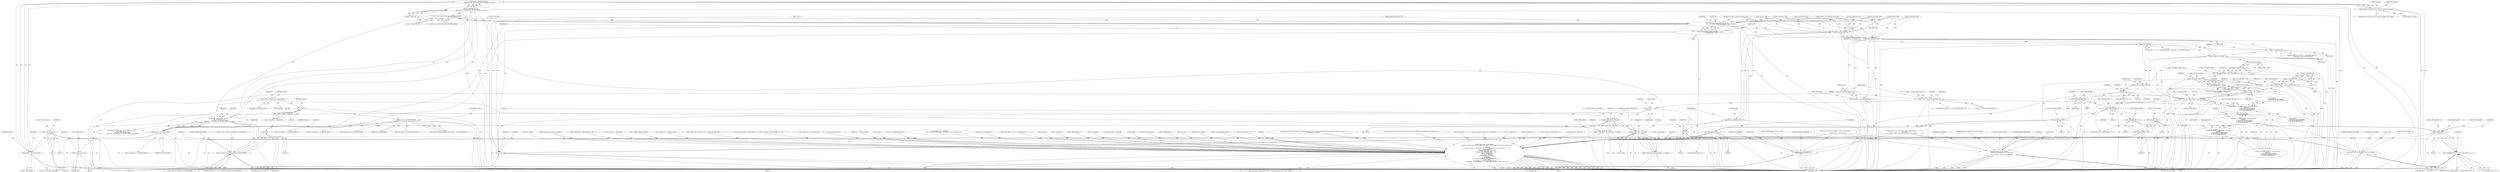 digraph "0_FFmpeg_29ffeef5e73b8f41ff3a3f2242d356759c66f91f@API" {
"1002265" [label="(Call,slice_type != h0->last_slice_type ||\n         memcmp(h0->last_ref_count, h0->ref_count, sizeof(h0->ref_count)))"];
"1002266" [label="(Call,slice_type != h0->last_slice_type)"];
"1002256" [label="(Call,slice_type != AV_PICTURE_TYPE_I)"];
"1000288" [label="(Call,slice_type & 3)"];
"1000274" [label="(Call,slice_type = golomb_to_pict_type[slice_type])"];
"1001058" [label="(Call,slice_type == AV_PICTURE_TYPE_B)"];
"1001900" [label="(Call,h0->last_slice_type = -1)"];
"1001904" [label="(Call,-1)"];
"1002271" [label="(Call,memcmp(h0->last_ref_count, h0->ref_count, sizeof(h0->ref_count)))"];
"1002259" [label="(Call,h0->current_slice == 0 ||\n         slice_type != h0->last_slice_type ||\n         memcmp(h0->last_ref_count, h0->ref_count, sizeof(h0->ref_count)))"];
"1002255" [label="(Call,slice_type != AV_PICTURE_TYPE_I &&\n        (h0->current_slice == 0 ||\n         slice_type != h0->last_slice_type ||\n         memcmp(h0->last_ref_count, h0->ref_count, sizeof(h0->ref_count))))"];
"1002408" [label="(Call,!(h->avctx->active_thread_type & FF_THREAD_FRAME) ||\n                                             h0->current_slice == 0)"];
"1002402" [label="(Call,ff_h264_decode_ref_pic_marking(h0, &h->gb,\n                                             !(h->avctx->active_thread_type & FF_THREAD_FRAME) ||\n                                             h0->current_slice == 0))"];
"1002400" [label="(Call,ret = ff_h264_decode_ref_pic_marking(h0, &h->gb,\n                                             !(h->avctx->active_thread_type & FF_THREAD_FRAME) ||\n                                             h0->current_slice == 0))"];
"1002424" [label="(Call,ret < 0)"];
"1002423" [label="(Call,ret < 0 && (h->avctx->err_recognition & AV_EF_EXPLODE))"];
"1002493" [label="(Call,get_ue_golomb_31(&h->gb))"];
"1002491" [label="(Call,tmp = get_ue_golomb_31(&h->gb))"];
"1002499" [label="(Call,tmp > 2)"];
"1002511" [label="(Call,h->cabac_init_idc = tmp)"];
"1002529" [label="(Call,get_se_golomb(&h->gb))"];
"1002521" [label="(Call,tmp = h->pps.init_qp + get_se_golomb(&h->gb))"];
"1002535" [label="(Call,tmp > 51 + 6 * (h->sps.bit_depth_luma - 8))"];
"1002549" [label="(Call,av_log(h->avctx, AV_LOG_ERROR, \"QP %u out of range\n\", tmp))"];
"1002558" [label="(Call,h->qscale       = tmp)"];
"1002569" [label="(Call,get_chroma_qp(h, 0, h->qscale))"];
"1002563" [label="(Call,h->chroma_qp[0] = get_chroma_qp(h, 0, h->qscale))"];
"1002581" [label="(Call,get_chroma_qp(h, 1, h->qscale))"];
"1002575" [label="(Call,h->chroma_qp[1] = get_chroma_qp(h, 1, h->qscale))"];
"1002835" [label="(Call,h != h0)"];
"1003305" [label="(Call,av_log(h->avctx, AV_LOG_DEBUG,\n               \"slice:%d %s mb:%d %c%s%s pps:%u frame:%d poc:%d/%d ref:%d/%d qp:%d loop:%d:%d:%d weight:%d%s %s\n\",\n               h->slice_num,\n               (h->picture_structure == PICT_FRAME ? \"F\" : h->picture_structure == PICT_TOP_FIELD ? \"T\" : \"B\"),\n               first_mb_in_slice,\n               av_get_picture_type_char(h->slice_type),\n               h->slice_type_fixed ? \" fix\" : \"\",\n               h->nal_unit_type == NAL_IDR_SLICE ? \" IDR\" : \"\",\n               pps_id, h->frame_num,\n               h->cur_pic_ptr->field_poc[0],\n               h->cur_pic_ptr->field_poc[1],\n               h->ref_count[0], h->ref_count[1],\n               h->qscale,\n               h->deblocking_filter,\n               h->slice_alpha_c0_offset / 2 - 26, h->slice_beta_offset / 2 - 26,\n               h->use_weight,\n               h->use_weight == 1 && h->use_weight_chroma ? \"c\" : \"\",\n               h->slice_type == AV_PICTURE_TYPE_B ? (h->direct_spatial_mv_pred ? \"SPAT\" : \"TEMP\") : \"\"))"];
"1002523" [label="(Call,h->pps.init_qp + get_se_golomb(&h->gb))"];
"1002593" [label="(Call,get_bits1(&h->gb))"];
"1002610" [label="(Call,get_se_golomb(&h->gb))"];
"1002639" [label="(Call,get_ue_golomb_31(&h->gb))"];
"1002637" [label="(Call,tmp = get_ue_golomb_31(&h->gb))"];
"1002645" [label="(Call,tmp > 2)"];
"1002649" [label="(Call,av_log(h->avctx, AV_LOG_ERROR,\n                   \"deblocking_filter_idc %u out of range\n\", tmp))"];
"1002658" [label="(Call,h->deblocking_filter = tmp)"];
"1002664" [label="(Call,h->deblocking_filter < 2)"];
"1002669" [label="(Call,h->deblocking_filter ^= 1)"];
"1002785" [label="(Call,h->deblocking_filter == 1)"];
"1002784" [label="(Call,h->deblocking_filter == 1 && h0->max_contexts > 1)"];
"1002684" [label="(Call,get_se_golomb(&h->gb))"];
"1002683" [label="(Call,get_se_golomb(&h->gb) << 1)"];
"1002679" [label="(Call,h->slice_alpha_c0_offset += get_se_golomb(&h->gb) << 1)"];
"1002703" [label="(Call,h->slice_alpha_c0_offset > 104U)"];
"1002702" [label="(Call,h->slice_alpha_c0_offset > 104U ||\n                h->slice_beta_offset     > 104U)"];
"1002714" [label="(Call,av_log(h->avctx, AV_LOG_ERROR,\n                       \"deblocking filter parameters %d %d out of range\n\",\n                       h->slice_alpha_c0_offset, h->slice_beta_offset))"];
"1002856" [label="(Call,FFMIN(h->slice_alpha_c0_offset, h->slice_beta_offset))"];
"1002855" [label="(Call,FFMIN(h->slice_alpha_c0_offset, h->slice_beta_offset) -\n                   FFMAX3(0,\n                          h->pps.chroma_qp_index_offset[0],\n                          h->pps.chroma_qp_index_offset[1]) +\n                   6 * (h->sps.bit_depth_luma - 8))"];
"1002853" [label="(Call,52 -\n                   FFMIN(h->slice_alpha_c0_offset, h->slice_beta_offset) -\n                   FFMAX3(0,\n                          h->pps.chroma_qp_index_offset[0],\n                          h->pps.chroma_qp_index_offset[1]) +\n                   6 * (h->sps.bit_depth_luma - 8))"];
"1002847" [label="(Call,h->qp_thresh = 15 + 52 -\n                   FFMIN(h->slice_alpha_c0_offset, h->slice_beta_offset) -\n                   FFMAX3(0,\n                          h->pps.chroma_qp_index_offset[0],\n                          h->pps.chroma_qp_index_offset[1]) +\n                   6 * (h->sps.bit_depth_luma - 8))"];
"1002851" [label="(Call,15 + 52 -\n                   FFMIN(h->slice_alpha_c0_offset, h->slice_beta_offset) -\n                   FFMAX3(0,\n                          h->pps.chroma_qp_index_offset[0],\n                          h->pps.chroma_qp_index_offset[1]) +\n                   6 * (h->sps.bit_depth_luma - 8))"];
"1003383" [label="(Call,h->slice_alpha_c0_offset / 2)"];
"1003382" [label="(Call,h->slice_alpha_c0_offset / 2 - 26)"];
"1003390" [label="(Call,h->slice_beta_offset / 2)"];
"1003389" [label="(Call,h->slice_beta_offset / 2 - 26)"];
"1002695" [label="(Call,get_se_golomb(&h->gb))"];
"1002694" [label="(Call,get_se_golomb(&h->gb) << 1)"];
"1002690" [label="(Call,h->slice_beta_offset     += get_se_golomb(&h->gb) << 1)"];
"1002708" [label="(Call,h->slice_beta_offset     > 104U)"];
"1001909" [label="(Identifier,h)"];
"1002211" [label="(Call,get_se_golomb(&h->gb))"];
"1002549" [label="(Call,av_log(h->avctx, AV_LOG_ERROR, \"QP %u out of range\n\", tmp))"];
"1003371" [label="(Call,h->ref_count[1])"];
"1002653" [label="(Identifier,AV_LOG_ERROR)"];
"1002288" [label="(Identifier,h)"];
"1003304" [label="(Block,)"];
"1002805" [label="(Call,h->deblocking_filter = 2)"];
"1002275" [label="(Call,h0->ref_count)"];
"1003366" [label="(Call,h->ref_count[0])"];
"1002666" [label="(Identifier,h)"];
"1001905" [label="(Literal,1)"];
"1002673" [label="(Literal,1)"];
"1002620" [label="(Call,h->slice_alpha_c0_offset = 52)"];
"1001059" [label="(Identifier,slice_type)"];
"1002022" [label="(Call,first_mb_in_slice / h->mb_width)"];
"1002625" [label="(Call,h->slice_beta_offset     = 52)"];
"1002273" [label="(Identifier,h0)"];
"1000276" [label="(Call,golomb_to_pict_type[slice_type])"];
"1002800" [label="(Identifier,h)"];
"1002581" [label="(Call,get_chroma_qp(h, 1, h->qscale))"];
"1002668" [label="(Literal,2)"];
"1002685" [label="(Call,&h->gb)"];
"1003394" [label="(Literal,2)"];
"1002572" [label="(Call,h->qscale)"];
"1000281" [label="(Identifier,h)"];
"1002636" [label="(Block,)"];
"1003376" [label="(Call,h->qscale)"];
"1002847" [label="(Call,h->qp_thresh = 15 + 52 -\n                   FFMIN(h->slice_alpha_c0_offset, h->slice_beta_offset) -\n                   FFMAX3(0,\n                          h->pps.chroma_qp_index_offset[0],\n                          h->pps.chroma_qp_index_offset[1]) +\n                   6 * (h->sps.bit_depth_luma - 8))"];
"1002789" [label="(Literal,1)"];
"1003392" [label="(Identifier,h)"];
"1001914" [label="(Call,clone_slice(h, h0))"];
"1002849" [label="(Identifier,h)"];
"1002424" [label="(Call,ret < 0)"];
"1002523" [label="(Call,h->pps.init_qp + get_se_golomb(&h->gb))"];
"1002639" [label="(Call,get_ue_golomb_31(&h->gb))"];
"1002562" [label="(Identifier,tmp)"];
"1002648" [label="(Block,)"];
"1003384" [label="(Call,h->slice_alpha_c0_offset)"];
"1003329" [label="(Identifier,first_mb_in_slice)"];
"1002465" [label="(Call,h->slice_type_nos == AV_PICTURE_TYPE_B)"];
"1002894" [label="(Call,memcpy(h0->last_ref_count, h0->ref_count, sizeof(h0->last_ref_count)))"];
"1003379" [label="(Call,h->deblocking_filter)"];
"1002865" [label="(Literal,0)"];
"1002593" [label="(Call,get_bits1(&h->gb))"];
"1002492" [label="(Identifier,tmp)"];
"1003311" [label="(Call,h->slice_num)"];
"1002254" [label="(ControlStructure,if (slice_type != AV_PICTURE_TYPE_I &&\n        (h0->current_slice == 0 ||\n         slice_type != h0->last_slice_type ||\n         memcmp(h0->last_ref_count, h0->ref_count, sizeof(h0->ref_count)))))"];
"1002647" [label="(Literal,2)"];
"1002784" [label="(Call,h->deblocking_filter == 1 && h0->max_contexts > 1)"];
"1002718" [label="(Identifier,AV_LOG_ERROR)"];
"1001611" [label="(Call,ret < 0 && (h->avctx->err_recognition & AV_EF_EXPLODE))"];
"1003388" [label="(Literal,26)"];
"1002854" [label="(Literal,52)"];
"1000275" [label="(Identifier,slice_type)"];
"1002262" [label="(Identifier,h0)"];
"1003309" [label="(Identifier,AV_LOG_DEBUG)"];
"1002792" [label="(Identifier,h0)"];
"1002959" [label="(Call,h->slice_num&(MAX_SLICES-1))"];
"1003397" [label="(Identifier,h)"];
"1002689" [label="(Literal,1)"];
"1002696" [label="(Call,&h->gb)"];
"1002408" [label="(Call,!(h->avctx->active_thread_type & FF_THREAD_FRAME) ||\n                                             h0->current_slice == 0)"];
"1002575" [label="(Call,h->chroma_qp[1] = get_chroma_qp(h, 1, h->qscale))"];
"1002640" [label="(Call,&h->gb)"];
"1002498" [label="(ControlStructure,if (tmp > 2))"];
"1002663" [label="(ControlStructure,if (h->deblocking_filter < 2))"];
"1002563" [label="(Call,h->chroma_qp[0] = get_chroma_qp(h, 0, h->qscale))"];
"1002566" [label="(Identifier,h)"];
"1002259" [label="(Call,h0->current_slice == 0 ||\n         slice_type != h0->last_slice_type ||\n         memcmp(h0->last_ref_count, h0->ref_count, sizeof(h0->ref_count)))"];
"1002778" [label="(Call,h->deblocking_filter = 0)"];
"1002257" [label="(Identifier,slice_type)"];
"1000997" [label="(Call,get_bits(&h->gb, h->sps.log2_max_frame_num))"];
"1003382" [label="(Call,h->slice_alpha_c0_offset / 2 - 26)"];
"1001051" [label="(Call,!h->sps.direct_8x8_inference_flag && slice_type == AV_PICTURE_TYPE_B)"];
"1000279" [label="(Call,h->slice_type     = slice_type)"];
"1003334" [label="(Call,h->slice_type_fixed ? \" fix\" : \"\")"];
"1003425" [label="(Literal,0)"];
"1000289" [label="(Identifier,slice_type)"];
"1002880" [label="(Call,6 * (h->sps.bit_depth_luma - 8))"];
"1001058" [label="(Call,slice_type == AV_PICTURE_TYPE_B)"];
"1002975" [label="(Call,av_log(h->avctx, AV_LOG_WARNING, \"Possibly too many slices (%d >= %d), increase MAX_SLICES and recompile if there are artifacts\n\", h->slice_num, MAX_SLICES))"];
"1002402" [label="(Call,ff_h264_decode_ref_pic_marking(h0, &h->gb,\n                                             !(h->avctx->active_thread_type & FF_THREAD_FRAME) ||\n                                             h0->current_slice == 0))"];
"1002426" [label="(Literal,0)"];
"1003310" [label="(Literal,\"slice:%d %s mb:%d %c%s%s pps:%u frame:%d poc:%d/%d ref:%d/%d qp:%d loop:%d:%d:%d weight:%d%s %s\n\")"];
"1003349" [label="(Call,h->frame_num)"];
"1002651" [label="(Identifier,h)"];
"1002719" [label="(Literal,\"deblocking filter parameters %d %d out of range\n\")"];
"1003305" [label="(Call,av_log(h->avctx, AV_LOG_DEBUG,\n               \"slice:%d %s mb:%d %c%s%s pps:%u frame:%d poc:%d/%d ref:%d/%d qp:%d loop:%d:%d:%d weight:%d%s %s\n\",\n               h->slice_num,\n               (h->picture_structure == PICT_FRAME ? \"F\" : h->picture_structure == PICT_TOP_FIELD ? \"T\" : \"B\"),\n               first_mb_in_slice,\n               av_get_picture_type_char(h->slice_type),\n               h->slice_type_fixed ? \" fix\" : \"\",\n               h->nal_unit_type == NAL_IDR_SLICE ? \" IDR\" : \"\",\n               pps_id, h->frame_num,\n               h->cur_pic_ptr->field_poc[0],\n               h->cur_pic_ptr->field_poc[1],\n               h->ref_count[0], h->ref_count[1],\n               h->qscale,\n               h->deblocking_filter,\n               h->slice_alpha_c0_offset / 2 - 26, h->slice_beta_offset / 2 - 26,\n               h->use_weight,\n               h->use_weight == 1 && h->use_weight_chroma ? \"c\" : \"\",\n               h->slice_type == AV_PICTURE_TYPE_B ? (h->direct_spatial_mv_pred ? \"SPAT\" : \"TEMP\") : \"\"))"];
"1000126" [label="(MethodParameterIn,H264Context *h0)"];
"1002337" [label="(Call,h->slice_type_nos == AV_PICTURE_TYPE_B)"];
"1002564" [label="(Call,h->chroma_qp[0])"];
"1001754" [label="(Call,h0->cur_pic_ptr->frame_num != h->frame_num)"];
"1002836" [label="(Identifier,h)"];
"1002159" [label="(Call,get_se_golomb(&h->gb))"];
"1002834" [label="(ControlStructure,if (h != h0))"];
"1002088" [label="(Call,2 * h->frame_num)"];
"1003401" [label="(Call,h->use_weight == 1)"];
"1002417" [label="(Call,h0->current_slice == 0)"];
"1002529" [label="(Call,get_se_golomb(&h->gb))"];
"1003004" [label="(Call,h->slice_num & (MAX_SLICES - 1))"];
"1002535" [label="(Call,tmp > 51 + 6 * (h->sps.bit_depth_luma - 8))"];
"1002131" [label="(Call,get_bits(&h->gb, h->sps.log2_max_poc_lsb))"];
"1002733" [label="(Identifier,h)"];
"1002723" [label="(Call,h->slice_beta_offset)"];
"1001901" [label="(Call,h0->last_slice_type)"];
"1002451" [label="(Call,h->slice_type_nos == AV_PICTURE_TYPE_B)"];
"1002522" [label="(Identifier,tmp)"];
"1002534" [label="(ControlStructure,if (tmp > 51 + 6 * (h->sps.bit_depth_luma - 8)))"];
"1002720" [label="(Call,h->slice_alpha_c0_offset)"];
"1002680" [label="(Call,h->slice_alpha_c0_offset)"];
"1002491" [label="(Call,tmp = get_ue_golomb_31(&h->gb))"];
"1003352" [label="(Call,h->cur_pic_ptr->field_poc[0])"];
"1002524" [label="(Call,h->pps.init_qp)"];
"1002863" [label="(Call,FFMAX3(0,\n                          h->pps.chroma_qp_index_offset[0],\n                          h->pps.chroma_qp_index_offset[1]) +\n                   6 * (h->sps.bit_depth_luma - 8))"];
"1002186" [label="(Call,get_se_golomb(&h->gb))"];
"1002665" [label="(Call,h->deblocking_filter)"];
"1002670" [label="(Call,h->deblocking_filter)"];
"1002690" [label="(Call,h->slice_beta_offset     += get_se_golomb(&h->gb) << 1)"];
"1002638" [label="(Identifier,tmp)"];
"1002835" [label="(Call,h != h0)"];
"1002557" [label="(Identifier,AVERROR_INVALIDDATA)"];
"1002571" [label="(Literal,0)"];
"1003396" [label="(Call,h->use_weight)"];
"1002790" [label="(Call,h0->max_contexts > 1)"];
"1002700" [label="(Literal,1)"];
"1002536" [label="(Identifier,tmp)"];
"1003390" [label="(Call,h->slice_beta_offset / 2)"];
"1002848" [label="(Call,h->qp_thresh)"];
"1002598" [label="(ControlStructure,if (h->slice_type == AV_PICTURE_TYPE_SP ||\n        h->slice_type == AV_PICTURE_TYPE_SI))"];
"1002701" [label="(ControlStructure,if (h->slice_alpha_c0_offset > 104U ||\n                h->slice_beta_offset     > 104U))"];
"1002615" [label="(Call,h->deblocking_filter     = 1)"];
"1003389" [label="(Call,h->slice_beta_offset / 2 - 26)"];
"1003330" [label="(Call,av_get_picture_type_char(h->slice_type))"];
"1002403" [label="(Identifier,h0)"];
"1002499" [label="(Call,tmp > 2)"];
"1002610" [label="(Call,get_se_golomb(&h->gb))"];
"1002662" [label="(Identifier,tmp)"];
"1002786" [label="(Call,h->deblocking_filter)"];
"1002272" [label="(Call,h0->last_ref_count)"];
"1000125" [label="(MethodParameterIn,H264Context *h)"];
"1002602" [label="(Identifier,h)"];
"1002617" [label="(Identifier,h)"];
"1002286" [label="(Call,h->slice_type_nos != AV_PICTURE_TYPE_I)"];
"1002584" [label="(Call,h->qscale)"];
"1002660" [label="(Identifier,h)"];
"1002409" [label="(Call,!(h->avctx->active_thread_type & FF_THREAD_FRAME))"];
"1002476" [label="(Call,ff_h264_direct_ref_list_init(h))"];
"1002260" [label="(Call,h0->current_slice == 0)"];
"1002354" [label="(Call,h->slice_type_nos == AV_PICTURE_TYPE_B)"];
"1002684" [label="(Call,get_se_golomb(&h->gb))"];
"1002646" [label="(Identifier,tmp)"];
"1002650" [label="(Call,h->avctx)"];
"1002399" [label="(Block,)"];
"1002553" [label="(Identifier,AV_LOG_ERROR)"];
"1002695" [label="(Call,get_se_golomb(&h->gb))"];
"1002569" [label="(Call,get_chroma_qp(h, 0, h->qscale))"];
"1002678" [label="(Block,)"];
"1002539" [label="(Call,6 * (h->sps.bit_depth_luma - 8))"];
"1003340" [label="(Call,h->nal_unit_type == NAL_IDR_SLICE ? \" IDR\" : \"\")"];
"1002537" [label="(Call,51 + 6 * (h->sps.bit_depth_luma - 8))"];
"1002692" [label="(Identifier,h)"];
"1001904" [label="(Call,-1)"];
"1002889" [label="(Call,h0->last_slice_type = slice_type)"];
"1002669" [label="(Call,h->deblocking_filter ^= 1)"];
"1002438" [label="(Identifier,h)"];
"1002727" [label="(Identifier,AVERROR_INVALIDDATA)"];
"1002490" [label="(Block,)"];
"1002590" [label="(Identifier,h)"];
"1002708" [label="(Call,h->slice_beta_offset     > 104U)"];
"1002425" [label="(Identifier,ret)"];
"1002702" [label="(Call,h->slice_alpha_c0_offset > 104U ||\n                h->slice_beta_offset     > 104U)"];
"1002703" [label="(Call,h->slice_alpha_c0_offset > 104U)"];
"1002271" [label="(Call,memcmp(h0->last_ref_count, h0->ref_count, sizeof(h0->ref_count)))"];
"1002783" [label="(ControlStructure,if (h->deblocking_filter == 1 && h0->max_contexts > 1))"];
"1003395" [label="(Literal,26)"];
"1002266" [label="(Call,slice_type != h0->last_slice_type)"];
"1000274" [label="(Call,slice_type = golomb_to_pict_type[slice_type])"];
"1002423" [label="(Call,ret < 0 && (h->avctx->err_recognition & AV_EF_EXPLODE))"];
"1002255" [label="(Call,slice_type != AV_PICTURE_TYPE_I &&\n        (h0->current_slice == 0 ||\n         slice_type != h0->last_slice_type ||\n         memcmp(h0->last_ref_count, h0->ref_count, sizeof(h0->ref_count))))"];
"1002570" [label="(Identifier,h)"];
"1002969" [label="(Call,h->slice_num >= MAX_SLICES)"];
"1000980" [label="(Call,h->dequant_coeff_pps != pps_id)"];
"1001442" [label="(Call,h->frame_num != h->prev_frame_num)"];
"1002645" [label="(Call,tmp > 2)"];
"1002851" [label="(Call,15 + 52 -\n                   FFMIN(h->slice_alpha_c0_offset, h->slice_beta_offset) -\n                   FFMAX3(0,\n                          h->pps.chroma_qp_index_offset[0],\n                          h->pps.chroma_qp_index_offset[1]) +\n                   6 * (h->sps.bit_depth_luma - 8))"];
"1002284" [label="(Identifier,h)"];
"1002649" [label="(Call,av_log(h->avctx, AV_LOG_ERROR,\n                   \"deblocking_filter_idc %u out of range\n\", tmp))"];
"1002404" [label="(Call,&h->gb)"];
"1002655" [label="(Identifier,tmp)"];
"1002511" [label="(Call,h->cabac_init_idc = tmp)"];
"1002422" [label="(ControlStructure,if (ret < 0 && (h->avctx->err_recognition & AV_EF_EXPLODE)))"];
"1002709" [label="(Call,h->slice_beta_offset)"];
"1003411" [label="(Call,h->slice_type == AV_PICTURE_TYPE_B ? (h->direct_spatial_mv_pred ? \"SPAT\" : \"TEMP\") : \"\")"];
"1002659" [label="(Call,h->deblocking_filter)"];
"1000993" [label="(Call,h->frame_num = get_bits(&h->gb, h->sps.log2_max_frame_num))"];
"1002267" [label="(Identifier,slice_type)"];
"1002427" [label="(Call,h->avctx->err_recognition & AV_EF_EXPLODE)"];
"1003314" [label="(Call,h->picture_structure == PICT_FRAME ? \"F\" : h->picture_structure == PICT_TOP_FIELD ? \"T\" : \"B\")"];
"1002860" [label="(Call,h->slice_beta_offset)"];
"1002841" [label="(Identifier,h)"];
"1002594" [label="(Call,&h->gb)"];
"1002493" [label="(Call,get_ue_golomb_31(&h->gb))"];
"1002852" [label="(Literal,15)"];
"1001083" [label="(Call,get_bits1(&h->gb))"];
"1002714" [label="(Call,av_log(h->avctx, AV_LOG_ERROR,\n                       \"deblocking filter parameters %d %d out of range\n\",\n                       h->slice_alpha_c0_offset, h->slice_beta_offset))"];
"1003391" [label="(Call,h->slice_beta_offset)"];
"1002512" [label="(Call,h->cabac_init_idc)"];
"1002611" [label="(Call,&h->gb)"];
"1002435" [label="(Identifier,AVERROR_INVALIDDATA)"];
"1002679" [label="(Call,h->slice_alpha_c0_offset += get_se_golomb(&h->gb) << 1)"];
"1002500" [label="(Identifier,tmp)"];
"1002239" [label="(Call,get_ue_golomb(&h->gb))"];
"1002501" [label="(Literal,2)"];
"1002400" [label="(Call,ret = ff_h264_decode_ref_pic_marking(h0, &h->gb,\n                                             !(h->avctx->active_thread_type & FF_THREAD_FRAME) ||\n                                             h0->current_slice == 0))"];
"1002705" [label="(Identifier,h)"];
"1002712" [label="(Literal,104U)"];
"1002715" [label="(Call,h->avctx)"];
"1002401" [label="(Identifier,ret)"];
"1002713" [label="(Block,)"];
"1002576" [label="(Call,h->chroma_qp[1])"];
"1001460" [label="(Call,h->frame_num != (h->prev_frame_num + 1) % (1 << h->sps.log2_max_frame_num))"];
"1002582" [label="(Identifier,h)"];
"1002548" [label="(Block,)"];
"1002654" [label="(Literal,\"deblocking_filter_idc %u out of range\n\")"];
"1002530" [label="(Call,&h->gb)"];
"1002657" [label="(Identifier,AVERROR_INVALIDDATA)"];
"1002853" [label="(Call,52 -\n                   FFMIN(h->slice_alpha_c0_offset, h->slice_beta_offset) -\n                   FFMAX3(0,\n                          h->pps.chroma_qp_index_offset[0],\n                          h->pps.chroma_qp_index_offset[1]) +\n                   6 * (h->sps.bit_depth_luma - 8))"];
"1000306" [label="(Call,pps_id >= MAX_PPS_COUNT)"];
"1002551" [label="(Identifier,h)"];
"1002676" [label="(Identifier,h)"];
"1001908" [label="(Call,h != h0)"];
"1002671" [label="(Identifier,h)"];
"1002550" [label="(Call,h->avctx)"];
"1002637" [label="(Call,tmp = get_ue_golomb_31(&h->gb))"];
"1002704" [label="(Call,h->slice_alpha_c0_offset)"];
"1002513" [label="(Identifier,h)"];
"1003306" [label="(Call,h->avctx)"];
"1002691" [label="(Call,h->slice_beta_offset)"];
"1002578" [label="(Identifier,h)"];
"1000290" [label="(Literal,3)"];
"1002518" [label="(Identifier,h)"];
"1002258" [label="(Identifier,AV_PICTURE_TYPE_I)"];
"1002942" [label="(Call,h->slice_num&(MAX_SLICES-1))"];
"1001183" [label="(Block,)"];
"1000887" [label="(Call,av_log(h->avctx, AV_LOG_INFO, \"Reinit context to %dx%d, \"\n               \"pix_fmt: %s\n\", h->width, h->height, av_get_pix_fmt_name(h->avctx->pix_fmt)))"];
"1002587" [label="(ControlStructure,if (h->slice_type == AV_PICTURE_TYPE_SP))"];
"1002710" [label="(Identifier,h)"];
"1002785" [label="(Call,h->deblocking_filter == 1)"];
"1003383" [label="(Call,h->slice_alpha_c0_offset / 2)"];
"1002555" [label="(Identifier,tmp)"];
"1002856" [label="(Call,FFMIN(h->slice_alpha_c0_offset, h->slice_beta_offset))"];
"1002707" [label="(Literal,104U)"];
"1002664" [label="(Call,h->deblocking_filter < 2)"];
"1002855" [label="(Call,FFMIN(h->slice_alpha_c0_offset, h->slice_beta_offset) -\n                   FFMAX3(0,\n                          h->pps.chroma_qp_index_offset[0],\n                          h->pps.chroma_qp_index_offset[1]) +\n                   6 * (h->sps.bit_depth_luma - 8))"];
"1002864" [label="(Call,FFMAX3(0,\n                          h->pps.chroma_qp_index_offset[0],\n                          h->pps.chroma_qp_index_offset[1]))"];
"1002268" [label="(Call,h0->last_slice_type)"];
"1002716" [label="(Identifier,h)"];
"1002837" [label="(Identifier,h0)"];
"1002823" [label="(Call,av_log(h->avctx, AV_LOG_INFO,\n                       \"Cannot parallelize deblocking type 1, decoding such frames in sequential order\n\"))"];
"1002265" [label="(Call,slice_type != h0->last_slice_type ||\n         memcmp(h0->last_ref_count, h0->ref_count, sizeof(h0->ref_count)))"];
"1003359" [label="(Call,h->cur_pic_ptr->field_poc[1])"];
"1003399" [label="(Call,h->use_weight == 1 && h->use_weight_chroma ? \"c\" : \"\")"];
"1000284" [label="(Call,h->slice_type_nos = slice_type & 3)"];
"1002857" [label="(Call,h->slice_alpha_c0_offset)"];
"1001073" [label="(Call,get_bits1(&h->gb))"];
"1003426" [label="(MethodReturn,static int)"];
"1002278" [label="(Call,sizeof(h0->ref_count))"];
"1002644" [label="(ControlStructure,if (tmp > 2))"];
"1002521" [label="(Call,tmp = h->pps.init_qp + get_se_golomb(&h->gb))"];
"1003387" [label="(Literal,2)"];
"1002559" [label="(Call,h->qscale)"];
"1002694" [label="(Call,get_se_golomb(&h->gb) << 1)"];
"1001900" [label="(Call,h0->last_slice_type = -1)"];
"1000127" [label="(Block,)"];
"1002560" [label="(Identifier,h)"];
"1002554" [label="(Literal,\"QP %u out of range\n\")"];
"1002683" [label="(Call,get_se_golomb(&h->gb) << 1)"];
"1002891" [label="(Identifier,h0)"];
"1002658" [label="(Call,h->deblocking_filter = tmp)"];
"1002430" [label="(Identifier,h)"];
"1002256" [label="(Call,slice_type != AV_PICTURE_TYPE_I)"];
"1002494" [label="(Call,&h->gb)"];
"1002505" [label="(Identifier,h)"];
"1001060" [label="(Identifier,AV_PICTURE_TYPE_B)"];
"1001491" [label="(Call,av_log(h->avctx, AV_LOG_DEBUG, \"Frame num gap %d %d\n\",\n                   h->frame_num, h->prev_frame_num))"];
"1002558" [label="(Call,h->qscale       = tmp)"];
"1002583" [label="(Literal,1)"];
"1003348" [label="(Identifier,pps_id)"];
"1002515" [label="(Identifier,tmp)"];
"1000288" [label="(Call,slice_type & 3)"];
"1002113" [label="(Call,get_ue_golomb(&h->gb))"];
"1002265" -> "1002259"  [label="AST: "];
"1002265" -> "1002266"  [label="CFG: "];
"1002265" -> "1002271"  [label="CFG: "];
"1002266" -> "1002265"  [label="AST: "];
"1002271" -> "1002265"  [label="AST: "];
"1002259" -> "1002265"  [label="CFG: "];
"1002265" -> "1003426"  [label="DDG: "];
"1002265" -> "1003426"  [label="DDG: "];
"1002265" -> "1002259"  [label="DDG: "];
"1002265" -> "1002259"  [label="DDG: "];
"1002266" -> "1002265"  [label="DDG: "];
"1002266" -> "1002265"  [label="DDG: "];
"1002271" -> "1002265"  [label="DDG: "];
"1002271" -> "1002265"  [label="DDG: "];
"1002266" -> "1002268"  [label="CFG: "];
"1002267" -> "1002266"  [label="AST: "];
"1002268" -> "1002266"  [label="AST: "];
"1002273" -> "1002266"  [label="CFG: "];
"1002266" -> "1003426"  [label="DDG: "];
"1002266" -> "1003426"  [label="DDG: "];
"1002256" -> "1002266"  [label="DDG: "];
"1001900" -> "1002266"  [label="DDG: "];
"1002266" -> "1002889"  [label="DDG: "];
"1002256" -> "1002255"  [label="AST: "];
"1002256" -> "1002258"  [label="CFG: "];
"1002257" -> "1002256"  [label="AST: "];
"1002258" -> "1002256"  [label="AST: "];
"1002262" -> "1002256"  [label="CFG: "];
"1002255" -> "1002256"  [label="CFG: "];
"1002256" -> "1003426"  [label="DDG: "];
"1002256" -> "1002255"  [label="DDG: "];
"1002256" -> "1002255"  [label="DDG: "];
"1000288" -> "1002256"  [label="DDG: "];
"1001058" -> "1002256"  [label="DDG: "];
"1002256" -> "1002286"  [label="DDG: "];
"1002256" -> "1002889"  [label="DDG: "];
"1000288" -> "1000284"  [label="AST: "];
"1000288" -> "1000290"  [label="CFG: "];
"1000289" -> "1000288"  [label="AST: "];
"1000290" -> "1000288"  [label="AST: "];
"1000284" -> "1000288"  [label="CFG: "];
"1000288" -> "1003426"  [label="DDG: "];
"1000288" -> "1000284"  [label="DDG: "];
"1000288" -> "1000284"  [label="DDG: "];
"1000274" -> "1000288"  [label="DDG: "];
"1000288" -> "1001058"  [label="DDG: "];
"1000274" -> "1000127"  [label="AST: "];
"1000274" -> "1000276"  [label="CFG: "];
"1000275" -> "1000274"  [label="AST: "];
"1000276" -> "1000274"  [label="AST: "];
"1000281" -> "1000274"  [label="CFG: "];
"1000274" -> "1003426"  [label="DDG: "];
"1000274" -> "1000279"  [label="DDG: "];
"1001058" -> "1001051"  [label="AST: "];
"1001058" -> "1001060"  [label="CFG: "];
"1001059" -> "1001058"  [label="AST: "];
"1001060" -> "1001058"  [label="AST: "];
"1001051" -> "1001058"  [label="CFG: "];
"1001058" -> "1003426"  [label="DDG: "];
"1001058" -> "1003426"  [label="DDG: "];
"1001058" -> "1001051"  [label="DDG: "];
"1001058" -> "1001051"  [label="DDG: "];
"1001058" -> "1002337"  [label="DDG: "];
"1001058" -> "1002354"  [label="DDG: "];
"1001058" -> "1002451"  [label="DDG: "];
"1001058" -> "1002465"  [label="DDG: "];
"1001900" -> "1001183"  [label="AST: "];
"1001900" -> "1001904"  [label="CFG: "];
"1001901" -> "1001900"  [label="AST: "];
"1001904" -> "1001900"  [label="AST: "];
"1001909" -> "1001900"  [label="CFG: "];
"1001900" -> "1003426"  [label="DDG: "];
"1001900" -> "1003426"  [label="DDG: "];
"1001904" -> "1001900"  [label="DDG: "];
"1001904" -> "1001905"  [label="CFG: "];
"1001905" -> "1001904"  [label="AST: "];
"1002271" -> "1002278"  [label="CFG: "];
"1002272" -> "1002271"  [label="AST: "];
"1002275" -> "1002271"  [label="AST: "];
"1002278" -> "1002271"  [label="AST: "];
"1002271" -> "1003426"  [label="DDG: "];
"1002271" -> "1003426"  [label="DDG: "];
"1002271" -> "1002894"  [label="DDG: "];
"1002259" -> "1002255"  [label="AST: "];
"1002259" -> "1002260"  [label="CFG: "];
"1002260" -> "1002259"  [label="AST: "];
"1002255" -> "1002259"  [label="CFG: "];
"1002259" -> "1003426"  [label="DDG: "];
"1002259" -> "1003426"  [label="DDG: "];
"1002259" -> "1002255"  [label="DDG: "];
"1002259" -> "1002255"  [label="DDG: "];
"1002260" -> "1002259"  [label="DDG: "];
"1002260" -> "1002259"  [label="DDG: "];
"1002259" -> "1002408"  [label="DDG: "];
"1002255" -> "1002254"  [label="AST: "];
"1002284" -> "1002255"  [label="CFG: "];
"1002288" -> "1002255"  [label="CFG: "];
"1002255" -> "1003426"  [label="DDG: "];
"1002255" -> "1003426"  [label="DDG: "];
"1002255" -> "1003426"  [label="DDG: "];
"1002408" -> "1002402"  [label="AST: "];
"1002408" -> "1002409"  [label="CFG: "];
"1002408" -> "1002417"  [label="CFG: "];
"1002409" -> "1002408"  [label="AST: "];
"1002417" -> "1002408"  [label="AST: "];
"1002402" -> "1002408"  [label="CFG: "];
"1002408" -> "1003426"  [label="DDG: "];
"1002408" -> "1003426"  [label="DDG: "];
"1002408" -> "1002402"  [label="DDG: "];
"1002408" -> "1002402"  [label="DDG: "];
"1002409" -> "1002408"  [label="DDG: "];
"1002417" -> "1002408"  [label="DDG: "];
"1002417" -> "1002408"  [label="DDG: "];
"1002402" -> "1002400"  [label="AST: "];
"1002403" -> "1002402"  [label="AST: "];
"1002404" -> "1002402"  [label="AST: "];
"1002400" -> "1002402"  [label="CFG: "];
"1002402" -> "1003426"  [label="DDG: "];
"1002402" -> "1003426"  [label="DDG: "];
"1002402" -> "1003426"  [label="DDG: "];
"1002402" -> "1002400"  [label="DDG: "];
"1002402" -> "1002400"  [label="DDG: "];
"1002402" -> "1002400"  [label="DDG: "];
"1001914" -> "1002402"  [label="DDG: "];
"1001908" -> "1002402"  [label="DDG: "];
"1000126" -> "1002402"  [label="DDG: "];
"1002113" -> "1002402"  [label="DDG: "];
"1001073" -> "1002402"  [label="DDG: "];
"1000997" -> "1002402"  [label="DDG: "];
"1002239" -> "1002402"  [label="DDG: "];
"1002159" -> "1002402"  [label="DDG: "];
"1002186" -> "1002402"  [label="DDG: "];
"1001083" -> "1002402"  [label="DDG: "];
"1002211" -> "1002402"  [label="DDG: "];
"1002131" -> "1002402"  [label="DDG: "];
"1002402" -> "1002493"  [label="DDG: "];
"1002402" -> "1002529"  [label="DDG: "];
"1002402" -> "1002835"  [label="DDG: "];
"1002400" -> "1002399"  [label="AST: "];
"1002401" -> "1002400"  [label="AST: "];
"1002425" -> "1002400"  [label="CFG: "];
"1002400" -> "1003426"  [label="DDG: "];
"1002400" -> "1002424"  [label="DDG: "];
"1002424" -> "1002423"  [label="AST: "];
"1002424" -> "1002426"  [label="CFG: "];
"1002425" -> "1002424"  [label="AST: "];
"1002426" -> "1002424"  [label="AST: "];
"1002430" -> "1002424"  [label="CFG: "];
"1002423" -> "1002424"  [label="CFG: "];
"1002424" -> "1003426"  [label="DDG: "];
"1002424" -> "1002423"  [label="DDG: "];
"1002424" -> "1002423"  [label="DDG: "];
"1002423" -> "1002422"  [label="AST: "];
"1002423" -> "1002427"  [label="CFG: "];
"1002427" -> "1002423"  [label="AST: "];
"1002435" -> "1002423"  [label="CFG: "];
"1002438" -> "1002423"  [label="CFG: "];
"1002423" -> "1003426"  [label="DDG: "];
"1002423" -> "1003426"  [label="DDG: "];
"1002423" -> "1003426"  [label="DDG: "];
"1002427" -> "1002423"  [label="DDG: "];
"1002427" -> "1002423"  [label="DDG: "];
"1001611" -> "1002423"  [label="DDG: "];
"1002493" -> "1002491"  [label="AST: "];
"1002493" -> "1002494"  [label="CFG: "];
"1002494" -> "1002493"  [label="AST: "];
"1002491" -> "1002493"  [label="CFG: "];
"1002493" -> "1003426"  [label="DDG: "];
"1002493" -> "1002491"  [label="DDG: "];
"1002113" -> "1002493"  [label="DDG: "];
"1001073" -> "1002493"  [label="DDG: "];
"1000997" -> "1002493"  [label="DDG: "];
"1002239" -> "1002493"  [label="DDG: "];
"1002159" -> "1002493"  [label="DDG: "];
"1002186" -> "1002493"  [label="DDG: "];
"1002211" -> "1002493"  [label="DDG: "];
"1002131" -> "1002493"  [label="DDG: "];
"1001083" -> "1002493"  [label="DDG: "];
"1002493" -> "1002529"  [label="DDG: "];
"1002491" -> "1002490"  [label="AST: "];
"1002492" -> "1002491"  [label="AST: "];
"1002500" -> "1002491"  [label="CFG: "];
"1002491" -> "1003426"  [label="DDG: "];
"1002491" -> "1002499"  [label="DDG: "];
"1002499" -> "1002498"  [label="AST: "];
"1002499" -> "1002501"  [label="CFG: "];
"1002500" -> "1002499"  [label="AST: "];
"1002501" -> "1002499"  [label="AST: "];
"1002505" -> "1002499"  [label="CFG: "];
"1002513" -> "1002499"  [label="CFG: "];
"1002499" -> "1003426"  [label="DDG: "];
"1002499" -> "1003426"  [label="DDG: "];
"1002499" -> "1002511"  [label="DDG: "];
"1002511" -> "1002490"  [label="AST: "];
"1002511" -> "1002515"  [label="CFG: "];
"1002512" -> "1002511"  [label="AST: "];
"1002515" -> "1002511"  [label="AST: "];
"1002518" -> "1002511"  [label="CFG: "];
"1002511" -> "1003426"  [label="DDG: "];
"1002529" -> "1002523"  [label="AST: "];
"1002529" -> "1002530"  [label="CFG: "];
"1002530" -> "1002529"  [label="AST: "];
"1002523" -> "1002529"  [label="CFG: "];
"1002529" -> "1003426"  [label="DDG: "];
"1002529" -> "1002521"  [label="DDG: "];
"1002529" -> "1002523"  [label="DDG: "];
"1002113" -> "1002529"  [label="DDG: "];
"1001073" -> "1002529"  [label="DDG: "];
"1000997" -> "1002529"  [label="DDG: "];
"1002239" -> "1002529"  [label="DDG: "];
"1002159" -> "1002529"  [label="DDG: "];
"1002186" -> "1002529"  [label="DDG: "];
"1002211" -> "1002529"  [label="DDG: "];
"1002131" -> "1002529"  [label="DDG: "];
"1001083" -> "1002529"  [label="DDG: "];
"1002529" -> "1002593"  [label="DDG: "];
"1002529" -> "1002610"  [label="DDG: "];
"1002529" -> "1002639"  [label="DDG: "];
"1002521" -> "1000127"  [label="AST: "];
"1002521" -> "1002523"  [label="CFG: "];
"1002522" -> "1002521"  [label="AST: "];
"1002523" -> "1002521"  [label="AST: "];
"1002536" -> "1002521"  [label="CFG: "];
"1002521" -> "1003426"  [label="DDG: "];
"1002521" -> "1002535"  [label="DDG: "];
"1002535" -> "1002534"  [label="AST: "];
"1002535" -> "1002537"  [label="CFG: "];
"1002536" -> "1002535"  [label="AST: "];
"1002537" -> "1002535"  [label="AST: "];
"1002551" -> "1002535"  [label="CFG: "];
"1002560" -> "1002535"  [label="CFG: "];
"1002535" -> "1003426"  [label="DDG: "];
"1002535" -> "1003426"  [label="DDG: "];
"1002539" -> "1002535"  [label="DDG: "];
"1002539" -> "1002535"  [label="DDG: "];
"1002535" -> "1002549"  [label="DDG: "];
"1002535" -> "1002558"  [label="DDG: "];
"1002549" -> "1002548"  [label="AST: "];
"1002549" -> "1002555"  [label="CFG: "];
"1002550" -> "1002549"  [label="AST: "];
"1002553" -> "1002549"  [label="AST: "];
"1002554" -> "1002549"  [label="AST: "];
"1002555" -> "1002549"  [label="AST: "];
"1002557" -> "1002549"  [label="CFG: "];
"1002549" -> "1003426"  [label="DDG: "];
"1002549" -> "1003426"  [label="DDG: "];
"1002549" -> "1003426"  [label="DDG: "];
"1002549" -> "1003426"  [label="DDG: "];
"1001491" -> "1002549"  [label="DDG: "];
"1000887" -> "1002549"  [label="DDG: "];
"1002558" -> "1000127"  [label="AST: "];
"1002558" -> "1002562"  [label="CFG: "];
"1002559" -> "1002558"  [label="AST: "];
"1002562" -> "1002558"  [label="AST: "];
"1002566" -> "1002558"  [label="CFG: "];
"1002558" -> "1003426"  [label="DDG: "];
"1002558" -> "1002569"  [label="DDG: "];
"1002569" -> "1002563"  [label="AST: "];
"1002569" -> "1002572"  [label="CFG: "];
"1002570" -> "1002569"  [label="AST: "];
"1002571" -> "1002569"  [label="AST: "];
"1002572" -> "1002569"  [label="AST: "];
"1002563" -> "1002569"  [label="CFG: "];
"1002569" -> "1002563"  [label="DDG: "];
"1002569" -> "1002563"  [label="DDG: "];
"1002569" -> "1002563"  [label="DDG: "];
"1002476" -> "1002569"  [label="DDG: "];
"1000125" -> "1002569"  [label="DDG: "];
"1002569" -> "1002581"  [label="DDG: "];
"1002569" -> "1002581"  [label="DDG: "];
"1002563" -> "1000127"  [label="AST: "];
"1002564" -> "1002563"  [label="AST: "];
"1002578" -> "1002563"  [label="CFG: "];
"1002563" -> "1003426"  [label="DDG: "];
"1002563" -> "1003426"  [label="DDG: "];
"1002581" -> "1002575"  [label="AST: "];
"1002581" -> "1002584"  [label="CFG: "];
"1002582" -> "1002581"  [label="AST: "];
"1002583" -> "1002581"  [label="AST: "];
"1002584" -> "1002581"  [label="AST: "];
"1002575" -> "1002581"  [label="CFG: "];
"1002581" -> "1003426"  [label="DDG: "];
"1002581" -> "1003426"  [label="DDG: "];
"1002581" -> "1002575"  [label="DDG: "];
"1002581" -> "1002575"  [label="DDG: "];
"1002581" -> "1002575"  [label="DDG: "];
"1000125" -> "1002581"  [label="DDG: "];
"1002581" -> "1002835"  [label="DDG: "];
"1002581" -> "1003305"  [label="DDG: "];
"1002575" -> "1000127"  [label="AST: "];
"1002576" -> "1002575"  [label="AST: "];
"1002590" -> "1002575"  [label="CFG: "];
"1002575" -> "1003426"  [label="DDG: "];
"1002575" -> "1003426"  [label="DDG: "];
"1002835" -> "1002834"  [label="AST: "];
"1002835" -> "1002837"  [label="CFG: "];
"1002836" -> "1002835"  [label="AST: "];
"1002837" -> "1002835"  [label="AST: "];
"1002841" -> "1002835"  [label="CFG: "];
"1002849" -> "1002835"  [label="CFG: "];
"1002835" -> "1003426"  [label="DDG: "];
"1002835" -> "1003426"  [label="DDG: "];
"1002835" -> "1003426"  [label="DDG: "];
"1000125" -> "1002835"  [label="DDG: "];
"1001914" -> "1002835"  [label="DDG: "];
"1001908" -> "1002835"  [label="DDG: "];
"1000126" -> "1002835"  [label="DDG: "];
"1003305" -> "1003304"  [label="AST: "];
"1003305" -> "1003411"  [label="CFG: "];
"1003306" -> "1003305"  [label="AST: "];
"1003309" -> "1003305"  [label="AST: "];
"1003310" -> "1003305"  [label="AST: "];
"1003311" -> "1003305"  [label="AST: "];
"1003314" -> "1003305"  [label="AST: "];
"1003329" -> "1003305"  [label="AST: "];
"1003330" -> "1003305"  [label="AST: "];
"1003334" -> "1003305"  [label="AST: "];
"1003340" -> "1003305"  [label="AST: "];
"1003348" -> "1003305"  [label="AST: "];
"1003349" -> "1003305"  [label="AST: "];
"1003352" -> "1003305"  [label="AST: "];
"1003359" -> "1003305"  [label="AST: "];
"1003366" -> "1003305"  [label="AST: "];
"1003371" -> "1003305"  [label="AST: "];
"1003376" -> "1003305"  [label="AST: "];
"1003379" -> "1003305"  [label="AST: "];
"1003382" -> "1003305"  [label="AST: "];
"1003389" -> "1003305"  [label="AST: "];
"1003396" -> "1003305"  [label="AST: "];
"1003399" -> "1003305"  [label="AST: "];
"1003411" -> "1003305"  [label="AST: "];
"1003425" -> "1003305"  [label="CFG: "];
"1003305" -> "1003426"  [label="DDG: "];
"1003305" -> "1003426"  [label="DDG: "];
"1003305" -> "1003426"  [label="DDG: "];
"1003305" -> "1003426"  [label="DDG: "];
"1003305" -> "1003426"  [label="DDG: "];
"1003305" -> "1003426"  [label="DDG: "];
"1003305" -> "1003426"  [label="DDG: "];
"1003305" -> "1003426"  [label="DDG: "];
"1003305" -> "1003426"  [label="DDG: "];
"1003305" -> "1003426"  [label="DDG: "];
"1003305" -> "1003426"  [label="DDG: "];
"1003305" -> "1003426"  [label="DDG: "];
"1003305" -> "1003426"  [label="DDG: "];
"1003305" -> "1003426"  [label="DDG: "];
"1003305" -> "1003426"  [label="DDG: "];
"1003305" -> "1003426"  [label="DDG: "];
"1003305" -> "1003426"  [label="DDG: "];
"1003305" -> "1003426"  [label="DDG: "];
"1003305" -> "1003426"  [label="DDG: "];
"1003305" -> "1003426"  [label="DDG: "];
"1003305" -> "1003426"  [label="DDG: "];
"1003305" -> "1003426"  [label="DDG: "];
"1000887" -> "1003305"  [label="DDG: "];
"1002975" -> "1003305"  [label="DDG: "];
"1002975" -> "1003305"  [label="DDG: "];
"1002823" -> "1003305"  [label="DDG: "];
"1001491" -> "1003305"  [label="DDG: "];
"1001491" -> "1003305"  [label="DDG: "];
"1002969" -> "1003305"  [label="DDG: "];
"1002942" -> "1003305"  [label="DDG: "];
"1003004" -> "1003305"  [label="DDG: "];
"1002959" -> "1003305"  [label="DDG: "];
"1002022" -> "1003305"  [label="DDG: "];
"1003330" -> "1003305"  [label="DDG: "];
"1000980" -> "1003305"  [label="DDG: "];
"1000306" -> "1003305"  [label="DDG: "];
"1002088" -> "1003305"  [label="DDG: "];
"1000993" -> "1003305"  [label="DDG: "];
"1001442" -> "1003305"  [label="DDG: "];
"1001460" -> "1003305"  [label="DDG: "];
"1001754" -> "1003305"  [label="DDG: "];
"1002805" -> "1003305"  [label="DDG: "];
"1002785" -> "1003305"  [label="DDG: "];
"1003382" -> "1003305"  [label="DDG: "];
"1003382" -> "1003305"  [label="DDG: "];
"1003389" -> "1003305"  [label="DDG: "];
"1003389" -> "1003305"  [label="DDG: "];
"1003401" -> "1003305"  [label="DDG: "];
"1002524" -> "1002523"  [label="AST: "];
"1002523" -> "1003426"  [label="DDG: "];
"1002523" -> "1003426"  [label="DDG: "];
"1002593" -> "1002587"  [label="AST: "];
"1002593" -> "1002594"  [label="CFG: "];
"1002594" -> "1002593"  [label="AST: "];
"1002602" -> "1002593"  [label="CFG: "];
"1002593" -> "1003426"  [label="DDG: "];
"1002593" -> "1003426"  [label="DDG: "];
"1002593" -> "1002610"  [label="DDG: "];
"1002593" -> "1002639"  [label="DDG: "];
"1002610" -> "1002598"  [label="AST: "];
"1002610" -> "1002611"  [label="CFG: "];
"1002611" -> "1002610"  [label="AST: "];
"1002617" -> "1002610"  [label="CFG: "];
"1002610" -> "1003426"  [label="DDG: "];
"1002610" -> "1003426"  [label="DDG: "];
"1002610" -> "1002639"  [label="DDG: "];
"1002639" -> "1002637"  [label="AST: "];
"1002639" -> "1002640"  [label="CFG: "];
"1002640" -> "1002639"  [label="AST: "];
"1002637" -> "1002639"  [label="CFG: "];
"1002639" -> "1003426"  [label="DDG: "];
"1002639" -> "1002637"  [label="DDG: "];
"1002639" -> "1002684"  [label="DDG: "];
"1002637" -> "1002636"  [label="AST: "];
"1002638" -> "1002637"  [label="AST: "];
"1002646" -> "1002637"  [label="CFG: "];
"1002637" -> "1003426"  [label="DDG: "];
"1002637" -> "1002645"  [label="DDG: "];
"1002645" -> "1002644"  [label="AST: "];
"1002645" -> "1002647"  [label="CFG: "];
"1002646" -> "1002645"  [label="AST: "];
"1002647" -> "1002645"  [label="AST: "];
"1002651" -> "1002645"  [label="CFG: "];
"1002660" -> "1002645"  [label="CFG: "];
"1002645" -> "1003426"  [label="DDG: "];
"1002645" -> "1002649"  [label="DDG: "];
"1002645" -> "1002658"  [label="DDG: "];
"1002649" -> "1002648"  [label="AST: "];
"1002649" -> "1002655"  [label="CFG: "];
"1002650" -> "1002649"  [label="AST: "];
"1002653" -> "1002649"  [label="AST: "];
"1002654" -> "1002649"  [label="AST: "];
"1002655" -> "1002649"  [label="AST: "];
"1002657" -> "1002649"  [label="CFG: "];
"1002649" -> "1003426"  [label="DDG: "];
"1002649" -> "1003426"  [label="DDG: "];
"1002649" -> "1003426"  [label="DDG: "];
"1002649" -> "1003426"  [label="DDG: "];
"1001491" -> "1002649"  [label="DDG: "];
"1000887" -> "1002649"  [label="DDG: "];
"1002658" -> "1002636"  [label="AST: "];
"1002658" -> "1002662"  [label="CFG: "];
"1002659" -> "1002658"  [label="AST: "];
"1002662" -> "1002658"  [label="AST: "];
"1002666" -> "1002658"  [label="CFG: "];
"1002658" -> "1003426"  [label="DDG: "];
"1002658" -> "1002664"  [label="DDG: "];
"1002664" -> "1002663"  [label="AST: "];
"1002664" -> "1002668"  [label="CFG: "];
"1002665" -> "1002664"  [label="AST: "];
"1002668" -> "1002664"  [label="AST: "];
"1002671" -> "1002664"  [label="CFG: "];
"1002676" -> "1002664"  [label="CFG: "];
"1002664" -> "1003426"  [label="DDG: "];
"1002664" -> "1003426"  [label="DDG: "];
"1002664" -> "1002669"  [label="DDG: "];
"1002664" -> "1002785"  [label="DDG: "];
"1002669" -> "1002663"  [label="AST: "];
"1002669" -> "1002673"  [label="CFG: "];
"1002670" -> "1002669"  [label="AST: "];
"1002673" -> "1002669"  [label="AST: "];
"1002676" -> "1002669"  [label="CFG: "];
"1002669" -> "1003426"  [label="DDG: "];
"1002669" -> "1003426"  [label="DDG: "];
"1002669" -> "1002785"  [label="DDG: "];
"1002785" -> "1002784"  [label="AST: "];
"1002785" -> "1002789"  [label="CFG: "];
"1002786" -> "1002785"  [label="AST: "];
"1002789" -> "1002785"  [label="AST: "];
"1002792" -> "1002785"  [label="CFG: "];
"1002784" -> "1002785"  [label="CFG: "];
"1002785" -> "1003426"  [label="DDG: "];
"1002785" -> "1002784"  [label="DDG: "];
"1002785" -> "1002784"  [label="DDG: "];
"1002778" -> "1002785"  [label="DDG: "];
"1002615" -> "1002785"  [label="DDG: "];
"1002784" -> "1002783"  [label="AST: "];
"1002784" -> "1002790"  [label="CFG: "];
"1002790" -> "1002784"  [label="AST: "];
"1002800" -> "1002784"  [label="CFG: "];
"1002849" -> "1002784"  [label="CFG: "];
"1002784" -> "1003426"  [label="DDG: "];
"1002784" -> "1003426"  [label="DDG: "];
"1002784" -> "1003426"  [label="DDG: "];
"1002790" -> "1002784"  [label="DDG: "];
"1002790" -> "1002784"  [label="DDG: "];
"1002684" -> "1002683"  [label="AST: "];
"1002684" -> "1002685"  [label="CFG: "];
"1002685" -> "1002684"  [label="AST: "];
"1002689" -> "1002684"  [label="CFG: "];
"1002684" -> "1002683"  [label="DDG: "];
"1002684" -> "1002695"  [label="DDG: "];
"1002683" -> "1002679"  [label="AST: "];
"1002683" -> "1002689"  [label="CFG: "];
"1002689" -> "1002683"  [label="AST: "];
"1002679" -> "1002683"  [label="CFG: "];
"1002683" -> "1002679"  [label="DDG: "];
"1002683" -> "1002679"  [label="DDG: "];
"1002679" -> "1002678"  [label="AST: "];
"1002680" -> "1002679"  [label="AST: "];
"1002692" -> "1002679"  [label="CFG: "];
"1002620" -> "1002679"  [label="DDG: "];
"1002679" -> "1002703"  [label="DDG: "];
"1002703" -> "1002702"  [label="AST: "];
"1002703" -> "1002707"  [label="CFG: "];
"1002704" -> "1002703"  [label="AST: "];
"1002707" -> "1002703"  [label="AST: "];
"1002710" -> "1002703"  [label="CFG: "];
"1002702" -> "1002703"  [label="CFG: "];
"1002703" -> "1003426"  [label="DDG: "];
"1002703" -> "1002702"  [label="DDG: "];
"1002703" -> "1002702"  [label="DDG: "];
"1002703" -> "1002714"  [label="DDG: "];
"1002703" -> "1002856"  [label="DDG: "];
"1002702" -> "1002701"  [label="AST: "];
"1002702" -> "1002708"  [label="CFG: "];
"1002708" -> "1002702"  [label="AST: "];
"1002716" -> "1002702"  [label="CFG: "];
"1002733" -> "1002702"  [label="CFG: "];
"1002702" -> "1003426"  [label="DDG: "];
"1002702" -> "1003426"  [label="DDG: "];
"1002702" -> "1003426"  [label="DDG: "];
"1002708" -> "1002702"  [label="DDG: "];
"1002708" -> "1002702"  [label="DDG: "];
"1002714" -> "1002713"  [label="AST: "];
"1002714" -> "1002723"  [label="CFG: "];
"1002715" -> "1002714"  [label="AST: "];
"1002718" -> "1002714"  [label="AST: "];
"1002719" -> "1002714"  [label="AST: "];
"1002720" -> "1002714"  [label="AST: "];
"1002723" -> "1002714"  [label="AST: "];
"1002727" -> "1002714"  [label="CFG: "];
"1002714" -> "1003426"  [label="DDG: "];
"1002714" -> "1003426"  [label="DDG: "];
"1002714" -> "1003426"  [label="DDG: "];
"1002714" -> "1003426"  [label="DDG: "];
"1002714" -> "1003426"  [label="DDG: "];
"1001491" -> "1002714"  [label="DDG: "];
"1000887" -> "1002714"  [label="DDG: "];
"1002708" -> "1002714"  [label="DDG: "];
"1002690" -> "1002714"  [label="DDG: "];
"1002856" -> "1002855"  [label="AST: "];
"1002856" -> "1002860"  [label="CFG: "];
"1002857" -> "1002856"  [label="AST: "];
"1002860" -> "1002856"  [label="AST: "];
"1002865" -> "1002856"  [label="CFG: "];
"1002856" -> "1003426"  [label="DDG: "];
"1002856" -> "1003426"  [label="DDG: "];
"1002856" -> "1002855"  [label="DDG: "];
"1002856" -> "1002855"  [label="DDG: "];
"1002620" -> "1002856"  [label="DDG: "];
"1002708" -> "1002856"  [label="DDG: "];
"1002625" -> "1002856"  [label="DDG: "];
"1002690" -> "1002856"  [label="DDG: "];
"1002856" -> "1003383"  [label="DDG: "];
"1002856" -> "1003390"  [label="DDG: "];
"1002855" -> "1002853"  [label="AST: "];
"1002855" -> "1002863"  [label="CFG: "];
"1002863" -> "1002855"  [label="AST: "];
"1002853" -> "1002855"  [label="CFG: "];
"1002855" -> "1003426"  [label="DDG: "];
"1002855" -> "1003426"  [label="DDG: "];
"1002855" -> "1002853"  [label="DDG: "];
"1002855" -> "1002853"  [label="DDG: "];
"1002864" -> "1002855"  [label="DDG: "];
"1002864" -> "1002855"  [label="DDG: "];
"1002864" -> "1002855"  [label="DDG: "];
"1002880" -> "1002855"  [label="DDG: "];
"1002880" -> "1002855"  [label="DDG: "];
"1002853" -> "1002851"  [label="AST: "];
"1002854" -> "1002853"  [label="AST: "];
"1002851" -> "1002853"  [label="CFG: "];
"1002853" -> "1003426"  [label="DDG: "];
"1002853" -> "1002847"  [label="DDG: "];
"1002853" -> "1002847"  [label="DDG: "];
"1002853" -> "1002851"  [label="DDG: "];
"1002853" -> "1002851"  [label="DDG: "];
"1002847" -> "1000127"  [label="AST: "];
"1002847" -> "1002851"  [label="CFG: "];
"1002848" -> "1002847"  [label="AST: "];
"1002851" -> "1002847"  [label="AST: "];
"1002891" -> "1002847"  [label="CFG: "];
"1002847" -> "1003426"  [label="DDG: "];
"1002847" -> "1003426"  [label="DDG: "];
"1002852" -> "1002851"  [label="AST: "];
"1002851" -> "1003426"  [label="DDG: "];
"1003383" -> "1003382"  [label="AST: "];
"1003383" -> "1003387"  [label="CFG: "];
"1003384" -> "1003383"  [label="AST: "];
"1003387" -> "1003383"  [label="AST: "];
"1003388" -> "1003383"  [label="CFG: "];
"1003383" -> "1003426"  [label="DDG: "];
"1003383" -> "1003382"  [label="DDG: "];
"1003383" -> "1003382"  [label="DDG: "];
"1003382" -> "1003388"  [label="CFG: "];
"1003388" -> "1003382"  [label="AST: "];
"1003392" -> "1003382"  [label="CFG: "];
"1003382" -> "1003426"  [label="DDG: "];
"1003390" -> "1003389"  [label="AST: "];
"1003390" -> "1003394"  [label="CFG: "];
"1003391" -> "1003390"  [label="AST: "];
"1003394" -> "1003390"  [label="AST: "];
"1003395" -> "1003390"  [label="CFG: "];
"1003390" -> "1003426"  [label="DDG: "];
"1003390" -> "1003389"  [label="DDG: "];
"1003390" -> "1003389"  [label="DDG: "];
"1003389" -> "1003395"  [label="CFG: "];
"1003395" -> "1003389"  [label="AST: "];
"1003397" -> "1003389"  [label="CFG: "];
"1003389" -> "1003426"  [label="DDG: "];
"1002695" -> "1002694"  [label="AST: "];
"1002695" -> "1002696"  [label="CFG: "];
"1002696" -> "1002695"  [label="AST: "];
"1002700" -> "1002695"  [label="CFG: "];
"1002695" -> "1003426"  [label="DDG: "];
"1002695" -> "1002694"  [label="DDG: "];
"1002694" -> "1002690"  [label="AST: "];
"1002694" -> "1002700"  [label="CFG: "];
"1002700" -> "1002694"  [label="AST: "];
"1002690" -> "1002694"  [label="CFG: "];
"1002694" -> "1003426"  [label="DDG: "];
"1002694" -> "1002690"  [label="DDG: "];
"1002694" -> "1002690"  [label="DDG: "];
"1002690" -> "1002678"  [label="AST: "];
"1002691" -> "1002690"  [label="AST: "];
"1002705" -> "1002690"  [label="CFG: "];
"1002690" -> "1003426"  [label="DDG: "];
"1002690" -> "1003426"  [label="DDG: "];
"1002625" -> "1002690"  [label="DDG: "];
"1002690" -> "1002708"  [label="DDG: "];
"1002708" -> "1002712"  [label="CFG: "];
"1002709" -> "1002708"  [label="AST: "];
"1002712" -> "1002708"  [label="AST: "];
"1002708" -> "1003426"  [label="DDG: "];
}
